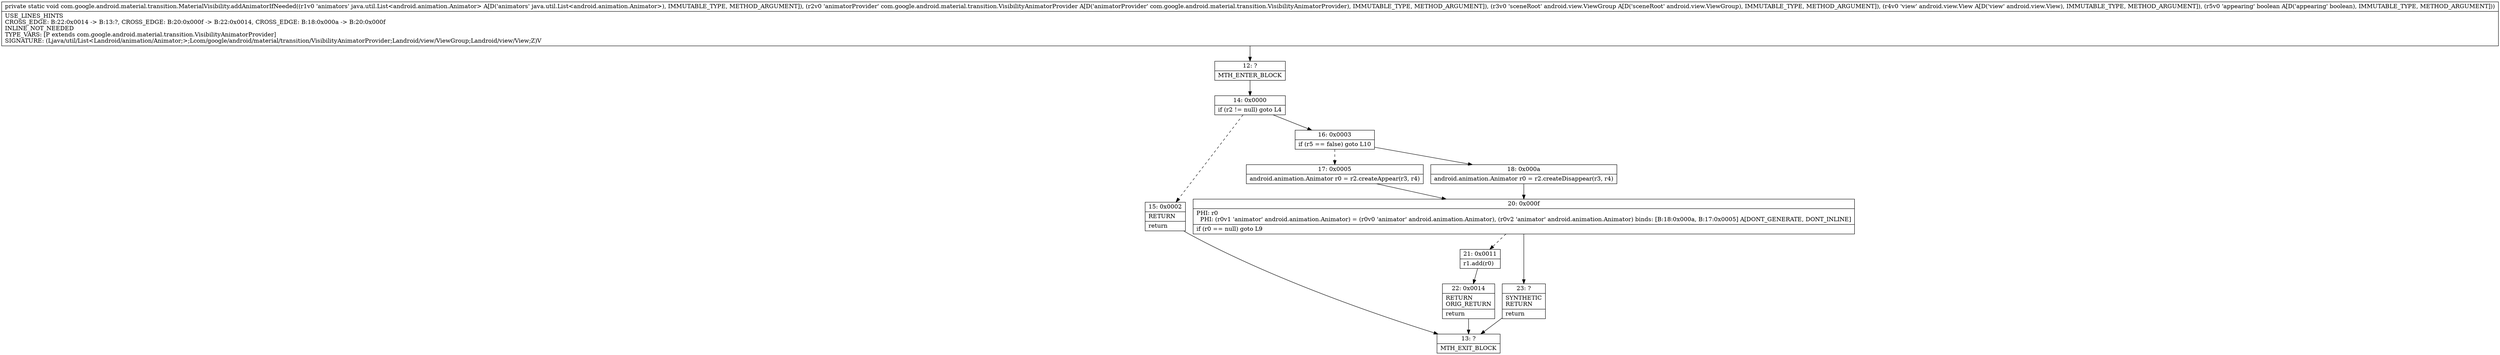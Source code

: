 digraph "CFG forcom.google.android.material.transition.MaterialVisibility.addAnimatorIfNeeded(Ljava\/util\/List;Lcom\/google\/android\/material\/transition\/VisibilityAnimatorProvider;Landroid\/view\/ViewGroup;Landroid\/view\/View;Z)V" {
Node_12 [shape=record,label="{12\:\ ?|MTH_ENTER_BLOCK\l}"];
Node_14 [shape=record,label="{14\:\ 0x0000|if (r2 != null) goto L4\l}"];
Node_15 [shape=record,label="{15\:\ 0x0002|RETURN\l|return\l}"];
Node_13 [shape=record,label="{13\:\ ?|MTH_EXIT_BLOCK\l}"];
Node_16 [shape=record,label="{16\:\ 0x0003|if (r5 == false) goto L10\l}"];
Node_17 [shape=record,label="{17\:\ 0x0005|android.animation.Animator r0 = r2.createAppear(r3, r4)\l}"];
Node_20 [shape=record,label="{20\:\ 0x000f|PHI: r0 \l  PHI: (r0v1 'animator' android.animation.Animator) = (r0v0 'animator' android.animation.Animator), (r0v2 'animator' android.animation.Animator) binds: [B:18:0x000a, B:17:0x0005] A[DONT_GENERATE, DONT_INLINE]\l|if (r0 == null) goto L9\l}"];
Node_21 [shape=record,label="{21\:\ 0x0011|r1.add(r0)\l}"];
Node_22 [shape=record,label="{22\:\ 0x0014|RETURN\lORIG_RETURN\l|return\l}"];
Node_23 [shape=record,label="{23\:\ ?|SYNTHETIC\lRETURN\l|return\l}"];
Node_18 [shape=record,label="{18\:\ 0x000a|android.animation.Animator r0 = r2.createDisappear(r3, r4)\l}"];
MethodNode[shape=record,label="{private static void com.google.android.material.transition.MaterialVisibility.addAnimatorIfNeeded((r1v0 'animators' java.util.List\<android.animation.Animator\> A[D('animators' java.util.List\<android.animation.Animator\>), IMMUTABLE_TYPE, METHOD_ARGUMENT]), (r2v0 'animatorProvider' com.google.android.material.transition.VisibilityAnimatorProvider A[D('animatorProvider' com.google.android.material.transition.VisibilityAnimatorProvider), IMMUTABLE_TYPE, METHOD_ARGUMENT]), (r3v0 'sceneRoot' android.view.ViewGroup A[D('sceneRoot' android.view.ViewGroup), IMMUTABLE_TYPE, METHOD_ARGUMENT]), (r4v0 'view' android.view.View A[D('view' android.view.View), IMMUTABLE_TYPE, METHOD_ARGUMENT]), (r5v0 'appearing' boolean A[D('appearing' boolean), IMMUTABLE_TYPE, METHOD_ARGUMENT]))  | USE_LINES_HINTS\lCROSS_EDGE: B:22:0x0014 \-\> B:13:?, CROSS_EDGE: B:20:0x000f \-\> B:22:0x0014, CROSS_EDGE: B:18:0x000a \-\> B:20:0x000f\lINLINE_NOT_NEEDED\lTYPE_VARS: [P extends com.google.android.material.transition.VisibilityAnimatorProvider]\lSIGNATURE: (Ljava\/util\/List\<Landroid\/animation\/Animator;\>;Lcom\/google\/android\/material\/transition\/VisibilityAnimatorProvider;Landroid\/view\/ViewGroup;Landroid\/view\/View;Z)V\l}"];
MethodNode -> Node_12;Node_12 -> Node_14;
Node_14 -> Node_15[style=dashed];
Node_14 -> Node_16;
Node_15 -> Node_13;
Node_16 -> Node_17[style=dashed];
Node_16 -> Node_18;
Node_17 -> Node_20;
Node_20 -> Node_21[style=dashed];
Node_20 -> Node_23;
Node_21 -> Node_22;
Node_22 -> Node_13;
Node_23 -> Node_13;
Node_18 -> Node_20;
}

